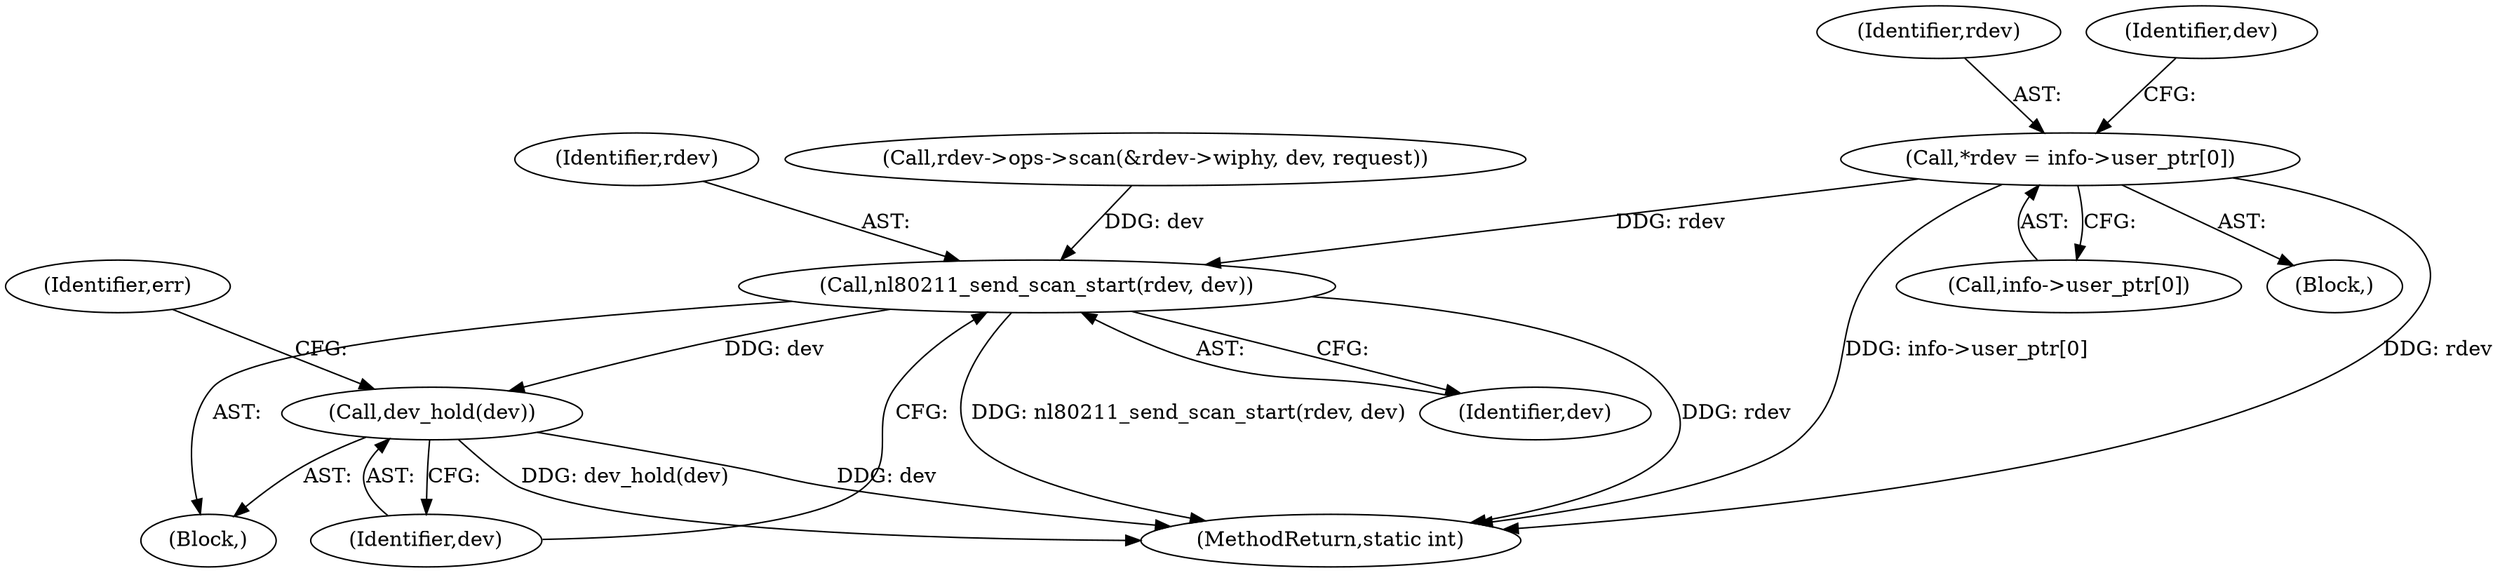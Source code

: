 digraph "0_linux_208c72f4fe44fe09577e7975ba0e7fa0278f3d03_0@array" {
"1000108" [label="(Call,*rdev = info->user_ptr[0])"];
"1000581" [label="(Call,nl80211_send_scan_start(rdev, dev))"];
"1000584" [label="(Call,dev_hold(dev))"];
"1000597" [label="(Identifier,err)"];
"1000108" [label="(Call,*rdev = info->user_ptr[0])"];
"1000582" [label="(Identifier,rdev)"];
"1000570" [label="(Call,rdev->ops->scan(&rdev->wiphy, dev, request))"];
"1000598" [label="(MethodReturn,static int)"];
"1000581" [label="(Call,nl80211_send_scan_start(rdev, dev))"];
"1000109" [label="(Identifier,rdev)"];
"1000110" [label="(Call,info->user_ptr[0])"];
"1000580" [label="(Block,)"];
"1000584" [label="(Call,dev_hold(dev))"];
"1000106" [label="(Block,)"];
"1000585" [label="(Identifier,dev)"];
"1000583" [label="(Identifier,dev)"];
"1000117" [label="(Identifier,dev)"];
"1000108" -> "1000106"  [label="AST: "];
"1000108" -> "1000110"  [label="CFG: "];
"1000109" -> "1000108"  [label="AST: "];
"1000110" -> "1000108"  [label="AST: "];
"1000117" -> "1000108"  [label="CFG: "];
"1000108" -> "1000598"  [label="DDG: info->user_ptr[0]"];
"1000108" -> "1000598"  [label="DDG: rdev"];
"1000108" -> "1000581"  [label="DDG: rdev"];
"1000581" -> "1000580"  [label="AST: "];
"1000581" -> "1000583"  [label="CFG: "];
"1000582" -> "1000581"  [label="AST: "];
"1000583" -> "1000581"  [label="AST: "];
"1000585" -> "1000581"  [label="CFG: "];
"1000581" -> "1000598"  [label="DDG: rdev"];
"1000581" -> "1000598"  [label="DDG: nl80211_send_scan_start(rdev, dev)"];
"1000570" -> "1000581"  [label="DDG: dev"];
"1000581" -> "1000584"  [label="DDG: dev"];
"1000584" -> "1000580"  [label="AST: "];
"1000584" -> "1000585"  [label="CFG: "];
"1000585" -> "1000584"  [label="AST: "];
"1000597" -> "1000584"  [label="CFG: "];
"1000584" -> "1000598"  [label="DDG: dev_hold(dev)"];
"1000584" -> "1000598"  [label="DDG: dev"];
}

